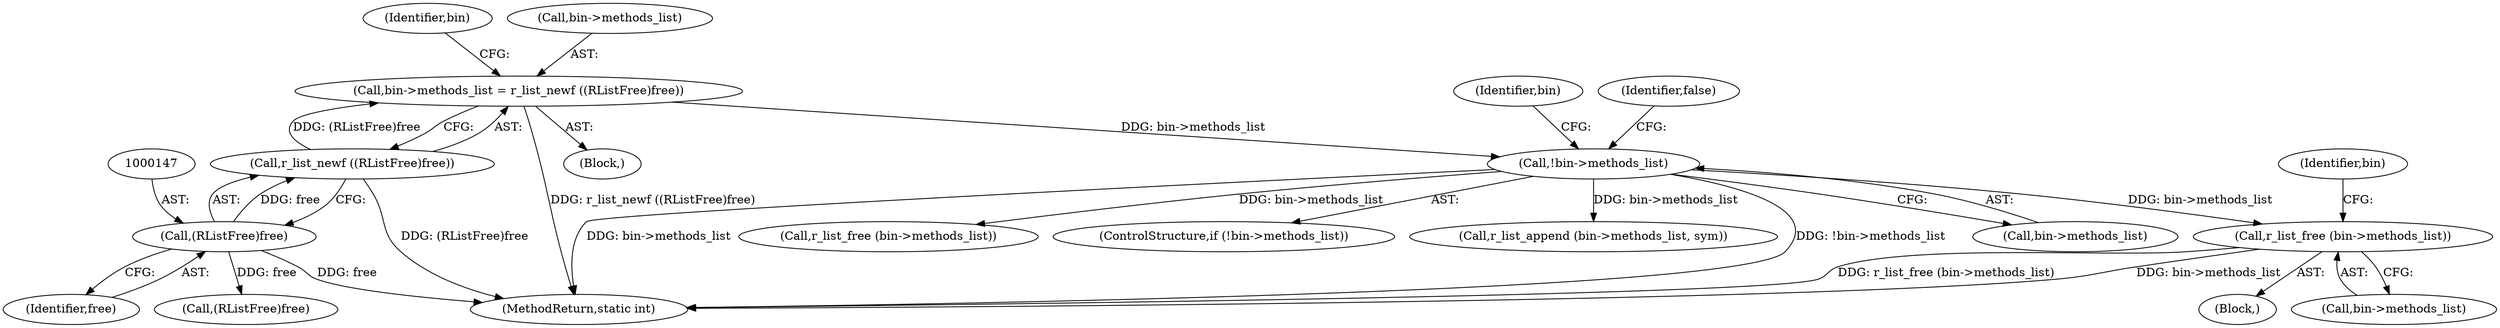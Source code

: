 digraph "0_radare2_ead645853a63bf83d8386702cad0cf23b31d7eeb@API" {
"1000191" [label="(Call,r_list_free (bin->methods_list))"];
"1000150" [label="(Call,!bin->methods_list)"];
"1000141" [label="(Call,bin->methods_list = r_list_newf ((RListFree)free))"];
"1000145" [label="(Call,r_list_newf ((RListFree)free))"];
"1000146" [label="(Call,(RListFree)free)"];
"1000146" [label="(Call,(RListFree)free)"];
"1000171" [label="(Call,r_list_free (bin->methods_list))"];
"1000156" [label="(Identifier,false)"];
"1000145" [label="(Call,r_list_newf ((RListFree)free))"];
"1000149" [label="(ControlStructure,if (!bin->methods_list))"];
"1000141" [label="(Call,bin->methods_list = r_list_newf ((RListFree)free))"];
"1000162" [label="(Call,(RListFree)free)"];
"1000190" [label="(Block,)"];
"1000594" [label="(Call,r_list_append (bin->methods_list, sym))"];
"1000148" [label="(Identifier,free)"];
"1000152" [label="(Identifier,bin)"];
"1000197" [label="(Identifier,bin)"];
"1000105" [label="(Block,)"];
"1000151" [label="(Call,bin->methods_list)"];
"1000142" [label="(Call,bin->methods_list)"];
"1000619" [label="(MethodReturn,static int)"];
"1000192" [label="(Call,bin->methods_list)"];
"1000159" [label="(Identifier,bin)"];
"1000150" [label="(Call,!bin->methods_list)"];
"1000191" [label="(Call,r_list_free (bin->methods_list))"];
"1000191" -> "1000190"  [label="AST: "];
"1000191" -> "1000192"  [label="CFG: "];
"1000192" -> "1000191"  [label="AST: "];
"1000197" -> "1000191"  [label="CFG: "];
"1000191" -> "1000619"  [label="DDG: r_list_free (bin->methods_list)"];
"1000191" -> "1000619"  [label="DDG: bin->methods_list"];
"1000150" -> "1000191"  [label="DDG: bin->methods_list"];
"1000150" -> "1000149"  [label="AST: "];
"1000150" -> "1000151"  [label="CFG: "];
"1000151" -> "1000150"  [label="AST: "];
"1000156" -> "1000150"  [label="CFG: "];
"1000159" -> "1000150"  [label="CFG: "];
"1000150" -> "1000619"  [label="DDG: bin->methods_list"];
"1000150" -> "1000619"  [label="DDG: !bin->methods_list"];
"1000141" -> "1000150"  [label="DDG: bin->methods_list"];
"1000150" -> "1000171"  [label="DDG: bin->methods_list"];
"1000150" -> "1000594"  [label="DDG: bin->methods_list"];
"1000141" -> "1000105"  [label="AST: "];
"1000141" -> "1000145"  [label="CFG: "];
"1000142" -> "1000141"  [label="AST: "];
"1000145" -> "1000141"  [label="AST: "];
"1000152" -> "1000141"  [label="CFG: "];
"1000141" -> "1000619"  [label="DDG: r_list_newf ((RListFree)free)"];
"1000145" -> "1000141"  [label="DDG: (RListFree)free"];
"1000145" -> "1000146"  [label="CFG: "];
"1000146" -> "1000145"  [label="AST: "];
"1000145" -> "1000619"  [label="DDG: (RListFree)free"];
"1000146" -> "1000145"  [label="DDG: free"];
"1000146" -> "1000148"  [label="CFG: "];
"1000147" -> "1000146"  [label="AST: "];
"1000148" -> "1000146"  [label="AST: "];
"1000146" -> "1000619"  [label="DDG: free"];
"1000146" -> "1000162"  [label="DDG: free"];
}
